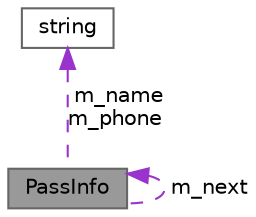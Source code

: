 digraph "PassInfo"
{
 // LATEX_PDF_SIZE
  bgcolor="transparent";
  edge [fontname=Helvetica,fontsize=10,labelfontname=Helvetica,labelfontsize=10];
  node [fontname=Helvetica,fontsize=10,shape=box,height=0.2,width=0.4];
  Node1 [label="PassInfo",height=0.2,width=0.4,color="gray40", fillcolor="grey60", style="filled", fontcolor="black",tooltip=" "];
  Node2 -> Node1 [dir="back",color="darkorchid3",style="dashed",label=" m_name\nm_phone" ];
  Node2 [label="string",height=0.2,width=0.4,color="gray40", fillcolor="white", style="filled",tooltip=" "];
  Node1 -> Node1 [dir="back",color="darkorchid3",style="dashed",label=" m_next" ];
}
